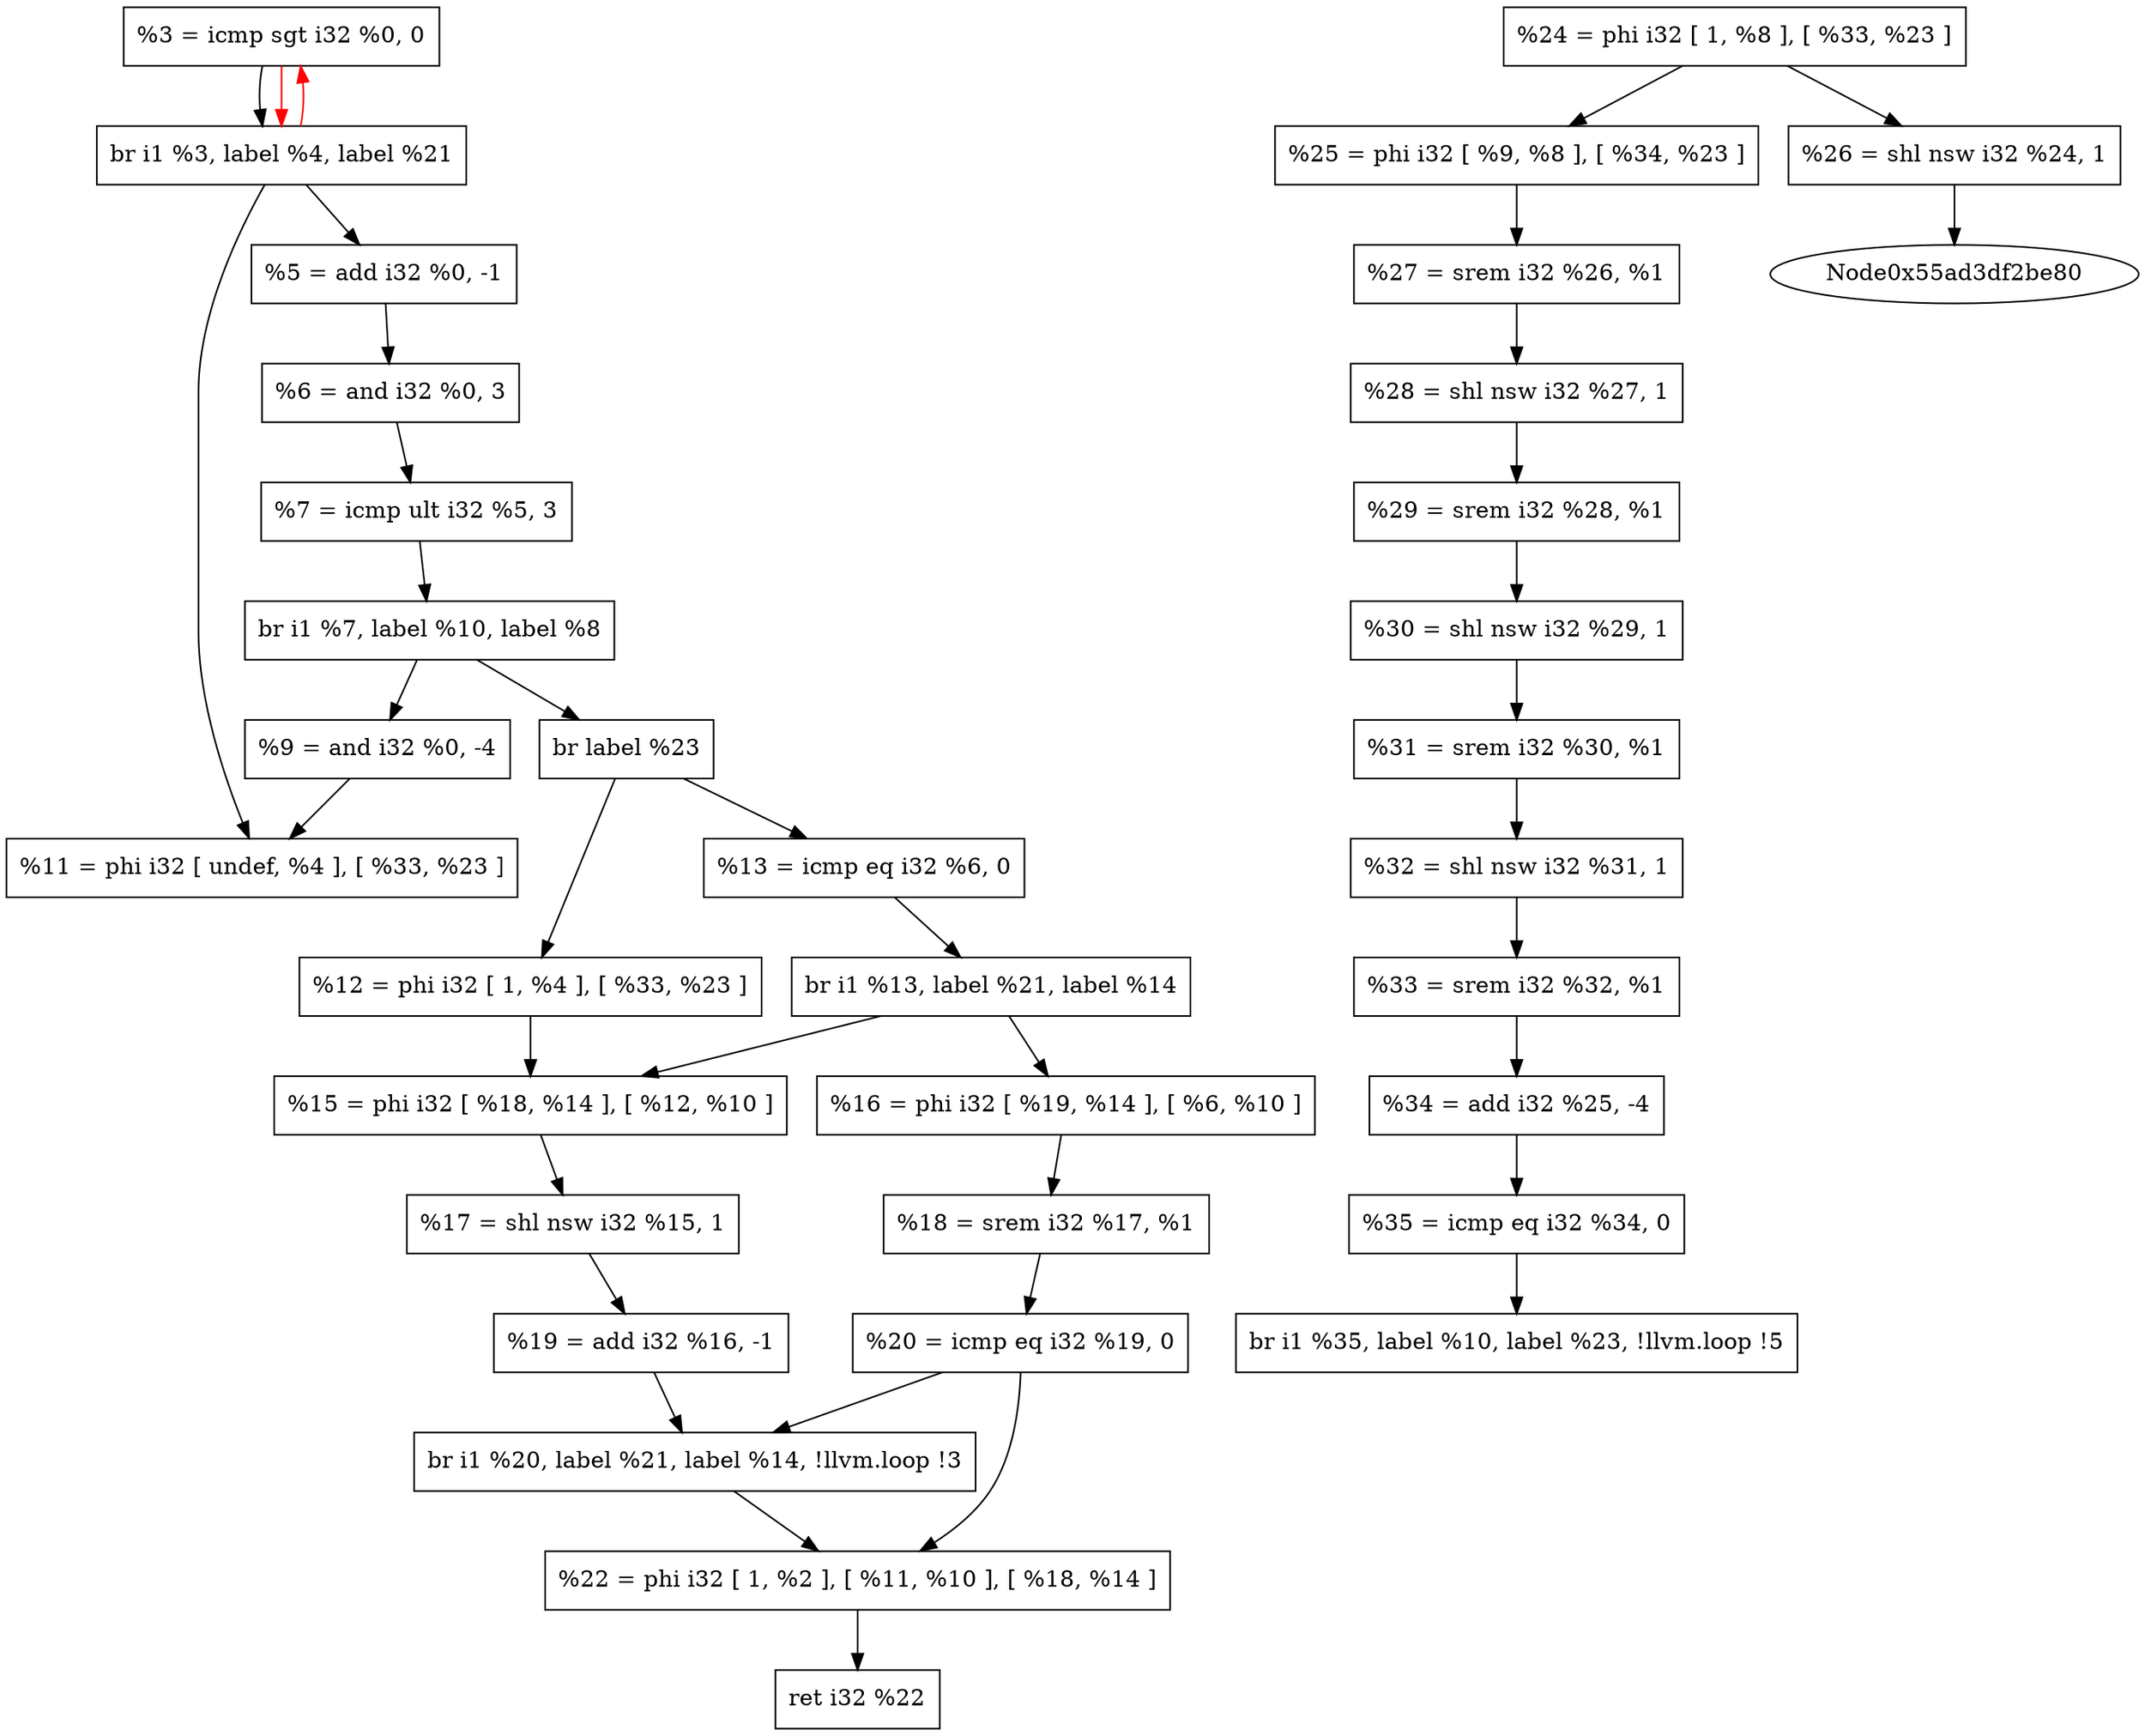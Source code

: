 digraph "DFG for'_Z4modpii' function" {
Node0x55ad3df2a950[shape=record, label="  %3 = icmp sgt i32 %0, 0"];
Node0x55ad3df2aa30[shape=record, label="  br i1 %3, label %4, label %21"];
Node0x55ad3df2ab50[shape=record, label="  %5 = add i32 %0, -1"];
Node0x55ad3df2ac50[shape=record, label="  %6 = and i32 %0, 3"];
Node0x55ad3df2ad20[shape=record, label="  %7 = icmp ult i32 %5, 3"];
Node0x55ad3df2ae00[shape=record, label="  br i1 %7, label %10, label %8"];
Node0x55ad3df2aee0[shape=record, label="  %9 = and i32 %0, -4"];
Node0x55ad3df2afb0[shape=record, label="  br label %23"];
Node0x55ad3df2b080[shape=record, label="  %11 = phi i32 [ undef, %4 ], [ %33, %23 ]"];
Node0x55ad3df2b160[shape=record, label="  %12 = phi i32 [ 1, %4 ], [ %33, %23 ]"];
Node0x55ad3df2b240[shape=record, label="  %13 = icmp eq i32 %6, 0"];
Node0x55ad3df2b320[shape=record, label="  br i1 %13, label %21, label %14"];
Node0x55ad3df2b400[shape=record, label="  %15 = phi i32 [ %18, %14 ], [ %12, %10 ]"];
Node0x55ad3df2b4e0[shape=record, label="  %16 = phi i32 [ %19, %14 ], [ %6, %10 ]"];
Node0x55ad3df2b5c0[shape=record, label="  %17 = shl nsw i32 %15, 1"];
Node0x55ad3df2b6a0[shape=record, label="  %18 = srem i32 %17, %1"];
Node0x55ad3df2b780[shape=record, label="  %19 = add i32 %16, -1"];
Node0x55ad3df2b860[shape=record, label="  %20 = icmp eq i32 %19, 0"];
Node0x55ad3df2b940[shape=record, label="  br i1 %20, label %21, label %14, !llvm.loop !3"];
Node0x55ad3df2ba20[shape=record, label="  %22 = phi i32 [ 1, %2 ], [ %11, %10 ], [ %18, %14 ]"];
Node0x55ad3df2bb00[shape=record, label="  ret i32 %22"];
Node0x55ad3df2bc00[shape=record, label="  %24 = phi i32 [ 1, %8 ], [ %33, %23 ]"];
Node0x55ad3df2bce0[shape=record, label="  %25 = phi i32 [ %9, %8 ], [ %34, %23 ]"];
Node0x55ad3df2bdc0[shape=record, label="  %26 = shl nsw i32 %24, 1"];
Node0x55ad3df2bea0[shape=record, label="  %27 = srem i32 %26, %1"];
Node0x55ad3df2bf80[shape=record, label="  %28 = shl nsw i32 %27, 1"];
Node0x55ad3df2c060[shape=record, label="  %29 = srem i32 %28, %1"];
Node0x55ad3df2c140[shape=record, label="  %30 = shl nsw i32 %29, 1"];
Node0x55ad3df2c220[shape=record, label="  %31 = srem i32 %30, %1"];
Node0x55ad3df2c300[shape=record, label="  %32 = shl nsw i32 %31, 1"];
Node0x55ad3df2c3e0[shape=record, label="  %33 = srem i32 %32, %1"];
Node0x55ad3df2c4c0[shape=record, label="  %34 = add i32 %25, -4"];
Node0x55ad3df2c5a0[shape=record, label="  %35 = icmp eq i32 %34, 0"];
Node0x55ad3df2c680[shape=record, label="  br i1 %35, label %10, label %23, !llvm.loop !5"];
Node0x55ad3df2a950 -> Node0x55ad3df2aa30
Node0x55ad3df2aa30 -> Node0x55ad3df2ab50
Node0x55ad3df2aa30 -> Node0x55ad3df2b080
Node0x55ad3df2ab50 -> Node0x55ad3df2ac50
Node0x55ad3df2ac50 -> Node0x55ad3df2ad20
Node0x55ad3df2ad20 -> Node0x55ad3df2ae00
Node0x55ad3df2ae00 -> Node0x55ad3df2aee0
Node0x55ad3df2ae00 -> Node0x55ad3df2afb0
Node0x55ad3df2aee0 -> Node0x55ad3df2b080
Node0x55ad3df2afb0 -> Node0x55ad3df2b160
Node0x55ad3df2afb0 -> Node0x55ad3df2b240
Node0x55ad3df2b160 -> Node0x55ad3df2b400
Node0x55ad3df2b240 -> Node0x55ad3df2b320
Node0x55ad3df2b320 -> Node0x55ad3df2b400
Node0x55ad3df2b320 -> Node0x55ad3df2b4e0
Node0x55ad3df2b400 -> Node0x55ad3df2b5c0
Node0x55ad3df2b4e0 -> Node0x55ad3df2b6a0
Node0x55ad3df2b5c0 -> Node0x55ad3df2b780
Node0x55ad3df2b6a0 -> Node0x55ad3df2b860
Node0x55ad3df2b780 -> Node0x55ad3df2b940
Node0x55ad3df2b860 -> Node0x55ad3df2b940
Node0x55ad3df2b860 -> Node0x55ad3df2ba20
Node0x55ad3df2b940 -> Node0x55ad3df2ba20
Node0x55ad3df2ba20 -> Node0x55ad3df2bb00
Node0x55ad3df2bc00 -> Node0x55ad3df2bce0
Node0x55ad3df2bc00 -> Node0x55ad3df2bdc0
Node0x55ad3df2bce0 -> Node0x55ad3df2bea0
Node0x55ad3df2bdc0 -> Node0x55ad3df2be80
Node0x55ad3df2bea0 -> Node0x55ad3df2bf80
Node0x55ad3df2bf80 -> Node0x55ad3df2c060
Node0x55ad3df2c060 -> Node0x55ad3df2c140
Node0x55ad3df2c140 -> Node0x55ad3df2c220
Node0x55ad3df2c220 -> Node0x55ad3df2c300
Node0x55ad3df2c300 -> Node0x55ad3df2c3e0
Node0x55ad3df2c3e0 -> Node0x55ad3df2c4c0
Node0x55ad3df2c4c0 -> Node0x55ad3df2c5a0
Node0x55ad3df2c5a0 -> Node0x55ad3df2c680
edge [color=red]
Node0x55ad3df2a950 -> Node0x55ad3df2aa30
Node0x55ad3df2aa30 -> Node0x55ad3df2a950
}